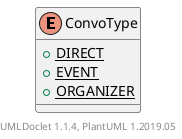 @startuml

    enum ConvoType [[ConvoType.html]] {
        {static} +DIRECT
        {static} +EVENT
        {static} +ORGANIZER
    }


    center footer UMLDoclet 1.1.4, PlantUML 1.2019.05
@enduml
